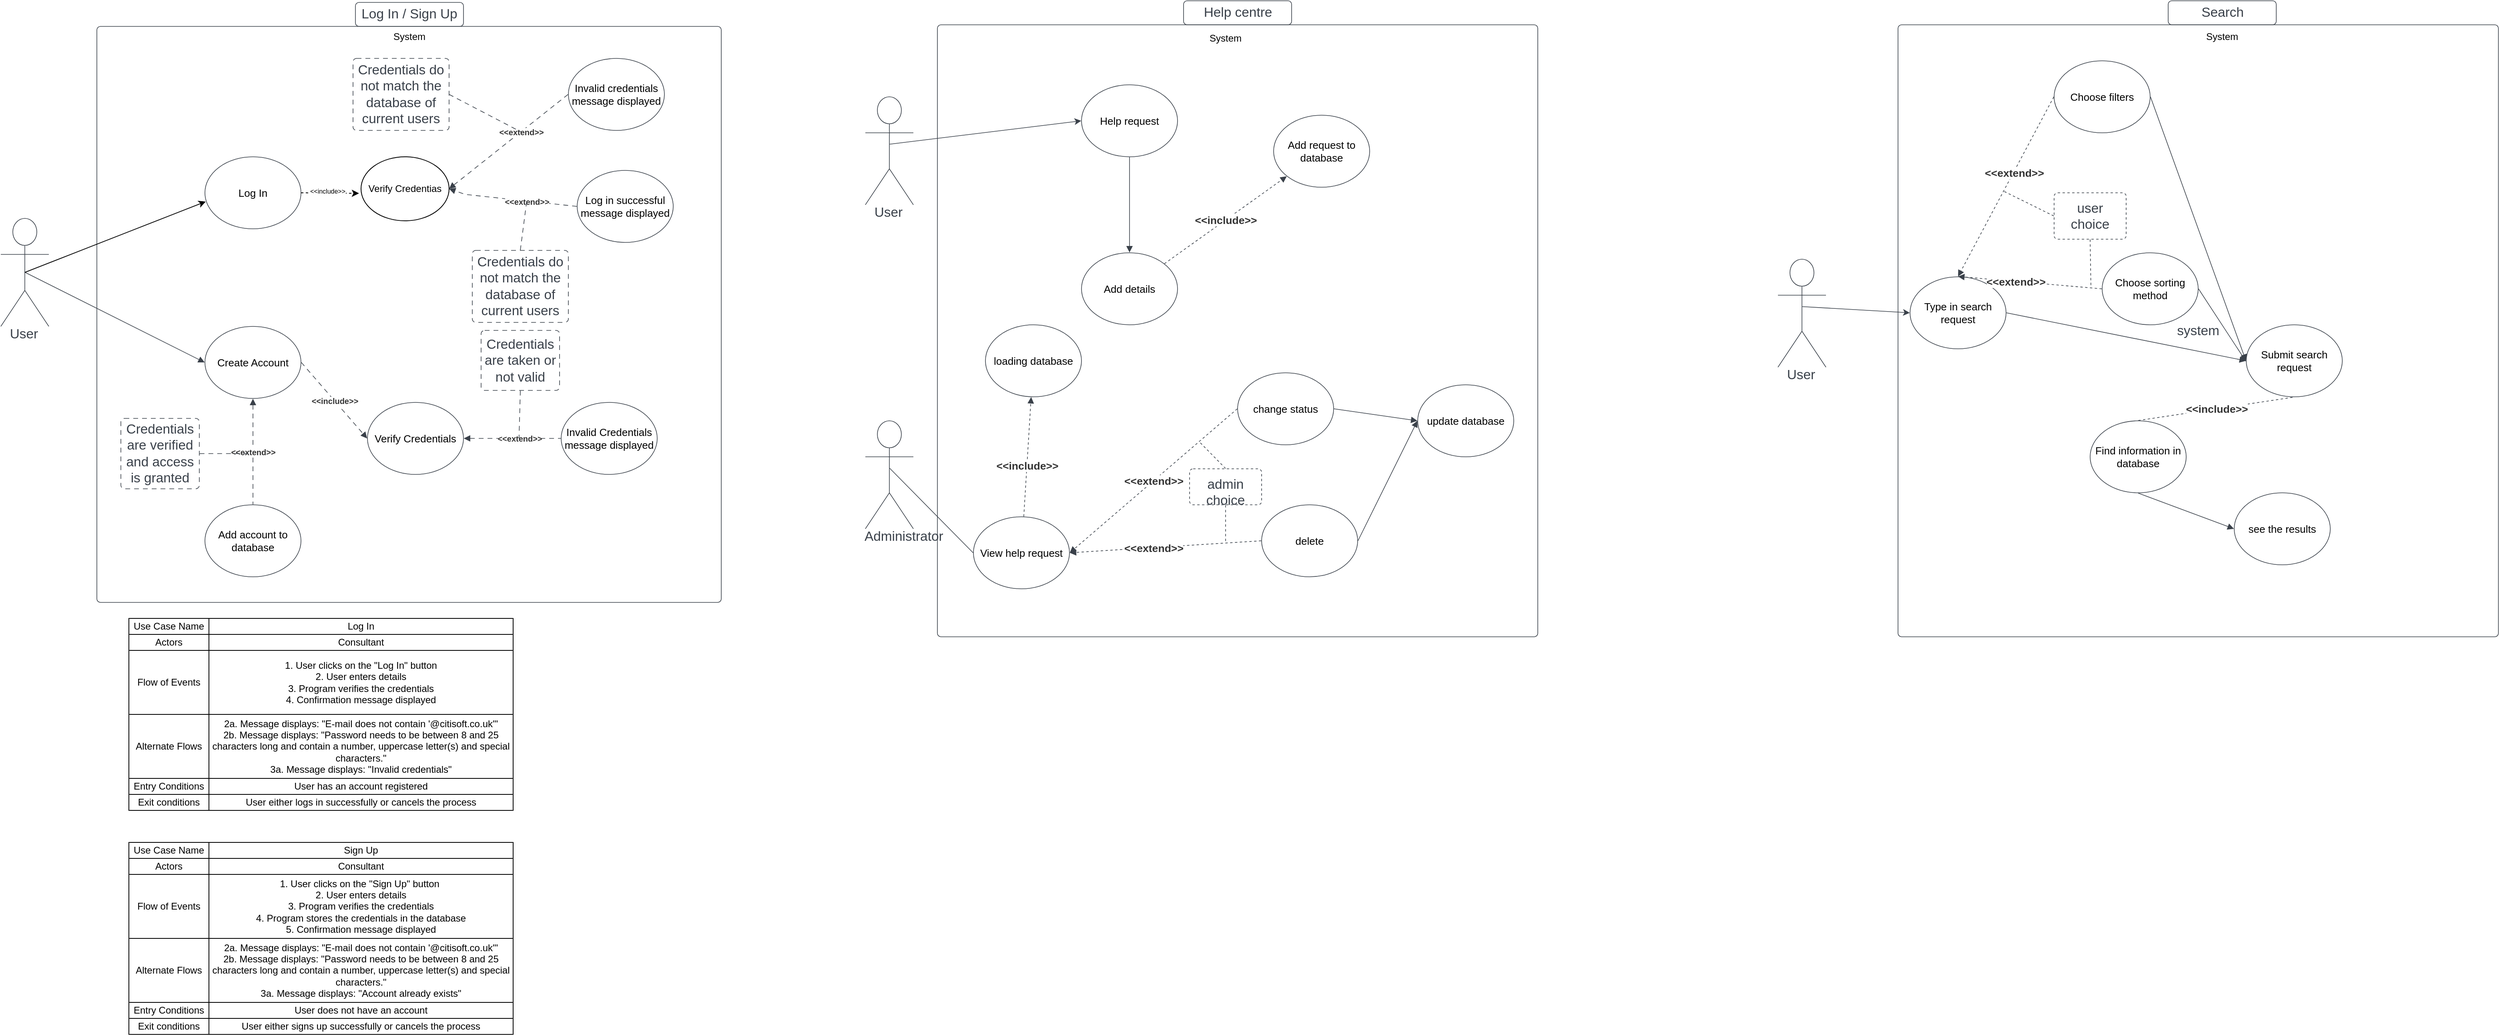 <mxfile version="22.0.8" type="github">
  <diagram name="Page-1" id="Ytdvc4sDia0L2YPKh5zA">
    <mxGraphModel dx="1195" dy="658" grid="1" gridSize="10" guides="1" tooltips="1" connect="1" arrows="1" fold="1" page="1" pageScale="1" pageWidth="827" pageHeight="1169" math="0" shadow="0">
      <root>
        <mxCell id="0" />
        <mxCell id="1" parent="0" />
        <mxCell id="6vR4dQL-GC3axhAhHZct-1" value="" style="html=1;overflow=block;blockSpacing=1;whiteSpace=wrap;container=1;pointerEvents=0;collapsible=0;recursiveResize=0;fontSize=16.7;fontColor=#3a414a;spacing=0;strokeColor=#3a414a;strokeOpacity=100;fillOpacity=0;rounded=1;absoluteArcSize=1;arcSize=9;fillColor=#000000;strokeWidth=0.8;lucidId=C6mC9e5NIt-3;" parent="1" vertex="1">
          <mxGeometry x="240" y="60" width="780" height="720" as="geometry" />
        </mxCell>
        <mxCell id="6vR4dQL-GC3axhAhHZct-6" value="Verify Credentials" style="html=1;overflow=block;blockSpacing=1;whiteSpace=wrap;ellipse;fontSize=13;spacing=3.8;strokeColor=#3a414a;strokeOpacity=100;rounded=1;absoluteArcSize=1;arcSize=9;strokeWidth=0.8;lucidId=j~mCf1Tzr66w;" parent="6vR4dQL-GC3axhAhHZct-1" vertex="1">
          <mxGeometry x="338" y="470" width="120" height="90" as="geometry" />
        </mxCell>
        <mxCell id="6vR4dQL-GC3axhAhHZct-12" value="Add account to database" style="html=1;overflow=block;blockSpacing=1;whiteSpace=wrap;ellipse;fontSize=13;spacing=3.8;strokeColor=#3a414a;strokeOpacity=100;rounded=1;absoluteArcSize=1;arcSize=9;strokeWidth=0.8;lucidId=IbnCg7UF-l9G;" parent="6vR4dQL-GC3axhAhHZct-1" vertex="1">
          <mxGeometry x="135" y="598" width="120" height="90" as="geometry" />
        </mxCell>
        <mxCell id="6vR4dQL-GC3axhAhHZct-25" value="Credentials are verified and access is granted" style="html=1;overflow=block;blockSpacing=1;whiteSpace=wrap;fontSize=16.7;fontColor=#3a414a;spacing=3.8;strokeColor=#3a414a;strokeOpacity=100;fillOpacity=0;rounded=1;absoluteArcSize=1;arcSize=9;fillColor=#000000;dashed=1;fixDash=1;dashPattern=6 5;strokeWidth=0.8;lucidId=aknCfjZeRp22;" parent="6vR4dQL-GC3axhAhHZct-1" vertex="1">
          <mxGeometry x="30" y="490" width="98" height="88" as="geometry" />
        </mxCell>
        <mxCell id="6vR4dQL-GC3axhAhHZct-4" value="Create Account" style="html=1;overflow=block;blockSpacing=1;whiteSpace=wrap;ellipse;fontSize=13;spacing=3.8;strokeColor=#3a414a;strokeOpacity=100;rounded=1;absoluteArcSize=1;arcSize=9;strokeWidth=0.8;lucidId=46mCivR2fwsK;" parent="6vR4dQL-GC3axhAhHZct-1" vertex="1">
          <mxGeometry x="135" y="375" width="120" height="90" as="geometry" />
        </mxCell>
        <mxCell id="6vR4dQL-GC3axhAhHZct-7" value="" style="html=1;jettySize=18;whiteSpace=wrap;fontSize=13;strokeColor=#3a414a;strokeOpacity=100;dashed=1;fixDash=1;dashPattern=6 5;strokeWidth=0.8;rounded=0;startArrow=none;endArrow=block;endFill=1;exitX=1.003;exitY=0.5;exitPerimeter=0;entryX=-0.003;entryY=0.5;entryPerimeter=0;lucidId=L~mCyPB0vYqP;" parent="6vR4dQL-GC3axhAhHZct-1" source="6vR4dQL-GC3axhAhHZct-4" target="6vR4dQL-GC3axhAhHZct-6" edge="1">
          <mxGeometry width="100" height="100" relative="1" as="geometry">
            <Array as="points" />
          </mxGeometry>
        </mxCell>
        <mxCell id="6vR4dQL-GC3axhAhHZct-8" value="&amp;lt;&amp;lt;include&amp;gt;&amp;gt;" style="text;html=1;resizable=0;labelBackgroundColor=default;align=center;verticalAlign=middle;fontStyle=1;fontColor=#333333;fontSize=10;" parent="6vR4dQL-GC3axhAhHZct-7" vertex="1">
          <mxGeometry relative="1" as="geometry" />
        </mxCell>
        <mxCell id="6vR4dQL-GC3axhAhHZct-13" value="" style="html=1;jettySize=18;whiteSpace=wrap;fontSize=13;strokeColor=#3a414a;strokeOpacity=100;dashed=1;fixDash=1;dashPattern=6 5;strokeWidth=0.8;rounded=0;startArrow=block;startFill=1;endArrow=none;exitX=0.5;exitY=1.004;exitPerimeter=0;entryX=0.5;entryY=-0.004;entryPerimeter=0;lucidId=VbnCiAbkZU~H;" parent="6vR4dQL-GC3axhAhHZct-1" source="6vR4dQL-GC3axhAhHZct-4" target="6vR4dQL-GC3axhAhHZct-12" edge="1">
          <mxGeometry width="100" height="100" relative="1" as="geometry">
            <Array as="points" />
          </mxGeometry>
        </mxCell>
        <mxCell id="6vR4dQL-GC3axhAhHZct-14" value="&amp;lt;&amp;lt;extend&amp;gt;&amp;gt;" style="text;html=1;resizable=0;labelBackgroundColor=default;align=center;verticalAlign=middle;fontStyle=1;fontColor=#333333;fontSize=10;" parent="6vR4dQL-GC3axhAhHZct-13" vertex="1">
          <mxGeometry relative="1" as="geometry" />
        </mxCell>
        <mxCell id="6vR4dQL-GC3axhAhHZct-15" value="Invalid Credentials message displayed" style="html=1;overflow=block;blockSpacing=1;whiteSpace=wrap;ellipse;fontSize=13;spacing=3.8;strokeColor=#3a414a;strokeOpacity=100;rounded=1;absoluteArcSize=1;arcSize=9;strokeWidth=0.8;lucidId=2cnCjqfVAo9T;" parent="6vR4dQL-GC3axhAhHZct-1" vertex="1">
          <mxGeometry x="580" y="470" width="120" height="90" as="geometry" />
        </mxCell>
        <mxCell id="6vR4dQL-GC3axhAhHZct-16" value="" style="html=1;jettySize=18;whiteSpace=wrap;fontSize=13;strokeColor=#3a414a;strokeOpacity=100;dashed=1;fixDash=1;dashPattern=6 5;strokeWidth=0.8;rounded=0;startArrow=block;startFill=1;endArrow=none;exitX=1.003;exitY=0.5;exitPerimeter=0;entryX=-0.003;entryY=0.5;entryPerimeter=0;lucidId=venC4A-9usjn;" parent="6vR4dQL-GC3axhAhHZct-1" source="6vR4dQL-GC3axhAhHZct-6" target="6vR4dQL-GC3axhAhHZct-15" edge="1">
          <mxGeometry width="100" height="100" relative="1" as="geometry">
            <Array as="points" />
          </mxGeometry>
        </mxCell>
        <mxCell id="6vR4dQL-GC3axhAhHZct-17" value="&amp;lt;&amp;lt;extend&amp;gt;&amp;gt;" style="text;html=1;resizable=0;labelBackgroundColor=default;align=center;verticalAlign=middle;fontStyle=1;fontColor=#333333;fontSize=10;" parent="6vR4dQL-GC3axhAhHZct-16" vertex="1">
          <mxGeometry x="0.137" relative="1" as="geometry" />
        </mxCell>
        <mxCell id="6vR4dQL-GC3axhAhHZct-18" value="Credentials are taken or not valid" style="html=1;overflow=block;blockSpacing=1;whiteSpace=wrap;fontSize=16.7;fontColor=#3a414a;spacing=3.8;strokeColor=#3a414a;strokeOpacity=100;fillOpacity=0;rounded=1;absoluteArcSize=1;arcSize=9;fillColor=#000000;dashed=1;fixDash=1;dashPattern=6 5;strokeWidth=0.8;lucidId=-enCEf3ejthg;" parent="6vR4dQL-GC3axhAhHZct-1" vertex="1">
          <mxGeometry x="480" y="380" width="98" height="75" as="geometry" />
        </mxCell>
        <mxCell id="6vR4dQL-GC3axhAhHZct-19" value="" style="html=1;jettySize=18;whiteSpace=wrap;fontSize=13;strokeColor=#3a414a;strokeOpacity=100;dashed=1;fixDash=1;dashPattern=6 5;strokeWidth=0.8;rounded=0;startArrow=none;endArrow=none;exitX=0.5;exitY=1.005;exitPerimeter=0;lucidId=JgnC6-sNVd.s;entryX=0;entryY=0;entryDx=0;entryDy=0;" parent="6vR4dQL-GC3axhAhHZct-1" source="6vR4dQL-GC3axhAhHZct-18" target="6vR4dQL-GC3axhAhHZct-17" edge="1">
          <mxGeometry width="100" height="100" relative="1" as="geometry">
            <Array as="points" />
            <mxPoint x="510" y="195" as="targetPoint" />
          </mxGeometry>
        </mxCell>
        <mxCell id="6vR4dQL-GC3axhAhHZct-50" value="Log In" style="html=1;overflow=block;blockSpacing=1;whiteSpace=wrap;ellipse;fontSize=13;spacing=3.8;strokeColor=#3a414a;strokeOpacity=100;rounded=1;absoluteArcSize=1;arcSize=9;strokeWidth=0.8;lucidId=1TnCeRcBgIai;" parent="6vR4dQL-GC3axhAhHZct-1" vertex="1">
          <mxGeometry x="135" y="163" width="120" height="90" as="geometry" />
        </mxCell>
        <mxCell id="6vR4dQL-GC3axhAhHZct-51" value="Invalid credentials message displayed" style="html=1;overflow=block;blockSpacing=1;whiteSpace=wrap;ellipse;fontSize=13;spacing=3.8;strokeColor=#3a414a;strokeOpacity=100;rounded=1;absoluteArcSize=1;arcSize=9;strokeWidth=0.8;lucidId=mUnCxv-QGtzJ;" parent="6vR4dQL-GC3axhAhHZct-1" vertex="1">
          <mxGeometry x="589" y="40" width="120" height="90" as="geometry" />
        </mxCell>
        <mxCell id="6vR4dQL-GC3axhAhHZct-52" value="" style="html=1;jettySize=18;whiteSpace=wrap;fontSize=13;strokeColor=#3a414a;strokeOpacity=100;dashed=1;fixDash=1;dashPattern=6 5;strokeWidth=0.8;rounded=0;startArrow=block;startFill=1;endArrow=none;entryX=-0.003;entryY=0.5;entryPerimeter=0;lucidId=pUnCNJh5Bu_f;exitX=1;exitY=0.5;exitDx=0;exitDy=0;" parent="6vR4dQL-GC3axhAhHZct-1" source="q0sa2IvHLagkZVXANvXT-25" target="6vR4dQL-GC3axhAhHZct-51" edge="1">
          <mxGeometry width="100" height="100" relative="1" as="geometry">
            <Array as="points" />
            <mxPoint x="440" y="170" as="sourcePoint" />
          </mxGeometry>
        </mxCell>
        <mxCell id="6vR4dQL-GC3axhAhHZct-53" value="&amp;lt;&amp;lt;extend&amp;gt;&amp;gt;" style="text;html=1;resizable=0;labelBackgroundColor=default;align=center;verticalAlign=middle;fontStyle=1;fontColor=#333333;fontSize=10;" parent="6vR4dQL-GC3axhAhHZct-52" vertex="1">
          <mxGeometry x="0.208" relative="1" as="geometry" />
        </mxCell>
        <mxCell id="6vR4dQL-GC3axhAhHZct-54" value="Credentials do not match the database of current users" style="html=1;overflow=block;blockSpacing=1;whiteSpace=wrap;fontSize=16.7;fontColor=#3a414a;spacing=3.8;strokeColor=#3a414a;strokeOpacity=100;fillOpacity=0;rounded=1;absoluteArcSize=1;arcSize=9;fillColor=#000000;dashed=1;fixDash=1;dashPattern=6 5;strokeWidth=0.8;lucidId=3UnC29L0p1P6;" parent="6vR4dQL-GC3axhAhHZct-1" vertex="1">
          <mxGeometry x="320" y="40" width="120" height="90" as="geometry" />
        </mxCell>
        <mxCell id="6vR4dQL-GC3axhAhHZct-55" value="" style="html=1;jettySize=18;whiteSpace=wrap;fontSize=13;strokeColor=#3a414a;strokeOpacity=100;dashed=1;fixDash=1;dashPattern=6 5;strokeWidth=0.8;rounded=0;startArrow=none;endArrow=none;exitX=1;exitY=0.5;lucidId=wVnC6unMUMuJ;entryX=0;entryY=0;entryDx=0;entryDy=0;exitDx=0;exitDy=0;" parent="6vR4dQL-GC3axhAhHZct-1" source="6vR4dQL-GC3axhAhHZct-54" target="6vR4dQL-GC3axhAhHZct-53" edge="1">
          <mxGeometry width="100" height="100" relative="1" as="geometry">
            <Array as="points" />
            <mxPoint x="320" y="190" as="targetPoint" />
          </mxGeometry>
        </mxCell>
        <mxCell id="6vR4dQL-GC3axhAhHZct-56" value="Log in successful message displayed" style="html=1;overflow=block;blockSpacing=1;whiteSpace=wrap;ellipse;fontSize=13;spacing=3.8;strokeColor=#3a414a;strokeOpacity=100;rounded=1;absoluteArcSize=1;arcSize=9;strokeWidth=0.8;lucidId=MVnCm_vyAcN7;" parent="6vR4dQL-GC3axhAhHZct-1" vertex="1">
          <mxGeometry x="600" y="180" width="120" height="90" as="geometry" />
        </mxCell>
        <mxCell id="6vR4dQL-GC3axhAhHZct-57" value="" style="html=1;jettySize=18;whiteSpace=wrap;fontSize=13;strokeColor=#3a414a;strokeOpacity=100;dashed=1;fixDash=1;dashPattern=6 5;strokeWidth=0.8;rounded=0;startArrow=none;endArrow=block;endFill=1;exitX=-0.003;exitY=0.5;exitPerimeter=0;lucidId=PVnCwPI7EpMv;entryX=1;entryY=0.5;entryDx=0;entryDy=0;" parent="6vR4dQL-GC3axhAhHZct-1" source="6vR4dQL-GC3axhAhHZct-56" target="q0sa2IvHLagkZVXANvXT-25" edge="1">
          <mxGeometry width="100" height="100" relative="1" as="geometry">
            <Array as="points">
              <mxPoint x="460" y="210" />
            </Array>
            <mxPoint x="430" y="240" as="targetPoint" />
          </mxGeometry>
        </mxCell>
        <mxCell id="6vR4dQL-GC3axhAhHZct-58" value="&amp;lt;&amp;lt;extend&amp;gt;&amp;gt;" style="text;html=1;resizable=0;labelBackgroundColor=default;align=center;verticalAlign=middle;fontStyle=1;fontColor=#333333;fontSize=10;" parent="6vR4dQL-GC3axhAhHZct-57" vertex="1">
          <mxGeometry x="-0.219" relative="1" as="geometry" />
        </mxCell>
        <mxCell id="6vR4dQL-GC3axhAhHZct-59" value="Credentials do not match the database of current users" style="html=1;overflow=block;blockSpacing=1;whiteSpace=wrap;fontSize=16.7;fontColor=#3a414a;spacing=3.8;strokeColor=#3a414a;strokeOpacity=100;fillOpacity=0;rounded=1;absoluteArcSize=1;arcSize=9;fillColor=#000000;dashed=1;fixDash=1;dashPattern=6 5;strokeWidth=0.8;lucidId=vWnCCHJRT5i2;" parent="6vR4dQL-GC3axhAhHZct-1" vertex="1">
          <mxGeometry x="469" y="280" width="120" height="90" as="geometry" />
        </mxCell>
        <mxCell id="6vR4dQL-GC3axhAhHZct-60" value="" style="html=1;jettySize=18;whiteSpace=wrap;fontSize=13;strokeColor=#3a414a;strokeOpacity=100;dashed=1;fixDash=1;dashPattern=6 5;strokeWidth=0.8;rounded=0;startArrow=none;endArrow=none;exitX=0.5;exitY=-0.004;exitPerimeter=0;lucidId=HWnCu70s5fXD;entryX=0;entryY=0;entryDx=0;entryDy=0;" parent="6vR4dQL-GC3axhAhHZct-1" source="6vR4dQL-GC3axhAhHZct-59" target="6vR4dQL-GC3axhAhHZct-58" edge="1">
          <mxGeometry width="100" height="100" relative="1" as="geometry">
            <Array as="points" />
            <mxPoint x="320" y="310" as="targetPoint" />
          </mxGeometry>
        </mxCell>
        <mxCell id="q0sa2IvHLagkZVXANvXT-25" value="Verify Credentias" style="ellipse;whiteSpace=wrap;html=1;" vertex="1" parent="6vR4dQL-GC3axhAhHZct-1">
          <mxGeometry x="330" y="163" width="110" height="80" as="geometry" />
        </mxCell>
        <mxCell id="q0sa2IvHLagkZVXANvXT-26" style="rounded=0;orthogonalLoop=1;jettySize=auto;html=1;exitX=1;exitY=0.5;exitDx=0;exitDy=0;entryX=-0.023;entryY=0.571;entryDx=0;entryDy=0;entryPerimeter=0;dashed=1;" edge="1" parent="6vR4dQL-GC3axhAhHZct-1" source="6vR4dQL-GC3axhAhHZct-50" target="q0sa2IvHLagkZVXANvXT-25">
          <mxGeometry relative="1" as="geometry" />
        </mxCell>
        <mxCell id="q0sa2IvHLagkZVXANvXT-27" value="&amp;lt;&amp;lt;include&amp;gt;&amp;gt;" style="edgeLabel;html=1;align=center;verticalAlign=middle;resizable=0;points=[];fontSize=8;" vertex="1" connectable="0" parent="q0sa2IvHLagkZVXANvXT-26">
          <mxGeometry x="-0.104" y="3" relative="1" as="geometry">
            <mxPoint as="offset" />
          </mxGeometry>
        </mxCell>
        <mxCell id="6vR4dQL-GC3axhAhHZct-3" value="User" style="html=1;overflow=block;blockSpacing=1;shape=umlActor;labelPosition=center;verticalLabelPosition=bottom;verticalAlign=top;whiteSpace=nowrap;fontSize=16.7;fontColor=#3a414a;spacing=0;strokeColor=#3a414a;strokeOpacity=100;rounded=1;absoluteArcSize=1;arcSize=9;strokeWidth=0.8;lucidId=U6mCrDSgNbLb;" parent="1" vertex="1">
          <mxGeometry x="120" y="300" width="60" height="135" as="geometry" />
        </mxCell>
        <mxCell id="6vR4dQL-GC3axhAhHZct-5" value="" style="html=1;jettySize=18;whiteSpace=wrap;fontSize=13;strokeColor=#3a414a;strokeOpacity=100;strokeWidth=0.8;rounded=0;startArrow=block;startFill=1;endArrow=none;exitX=-0.003;exitY=0.5;exitPerimeter=0;entryX=0.507;entryY=0.5;entryPerimeter=0;lucidId=..mC2ShL9e-b;" parent="1" source="6vR4dQL-GC3axhAhHZct-4" target="6vR4dQL-GC3axhAhHZct-3" edge="1">
          <mxGeometry width="100" height="100" relative="1" as="geometry">
            <Array as="points" />
          </mxGeometry>
        </mxCell>
        <mxCell id="6vR4dQL-GC3axhAhHZct-26" value="" style="html=1;jettySize=18;whiteSpace=wrap;fontSize=13;strokeColor=#3a414a;strokeOpacity=100;dashed=1;fixDash=1;dashPattern=6 5;strokeWidth=0.8;rounded=0;startArrow=none;endArrow=none;exitX=1.004;exitY=0.5;exitPerimeter=0;lucidId=DknCMLLJci.X;" parent="1" source="6vR4dQL-GC3axhAhHZct-25" edge="1">
          <mxGeometry width="100" height="100" relative="1" as="geometry">
            <Array as="points" />
            <mxPoint x="430" y="594" as="targetPoint" />
          </mxGeometry>
        </mxCell>
        <mxCell id="6vR4dQL-GC3axhAhHZct-31" value="Log In / Sign Up" style="html=1;overflow=block;blockSpacing=1;whiteSpace=wrap;fontSize=16.7;fontColor=#3a414a;spacing=3.8;strokeColor=#3a414a;strokeOpacity=100;fillOpacity=0;rounded=1;absoluteArcSize=1;arcSize=9;fillColor=#000000;strokeWidth=0.8;lucidId=YAnCTzveyhfe;" parent="1" vertex="1">
          <mxGeometry x="563" y="30" width="135" height="30" as="geometry" />
        </mxCell>
        <mxCell id="6vR4dQL-GC3axhAhHZct-46" value="System" style="text;html=1;align=center;verticalAlign=middle;resizable=0;points=[];autosize=1;strokeColor=none;fillColor=none;" parent="1" vertex="1">
          <mxGeometry x="600" y="58" width="60" height="30" as="geometry" />
        </mxCell>
        <mxCell id="6vR4dQL-GC3axhAhHZct-61" style="rounded=0;orthogonalLoop=1;jettySize=auto;html=1;exitX=0.5;exitY=0.5;exitDx=0;exitDy=0;exitPerimeter=0;entryX=0.008;entryY=0.622;entryDx=0;entryDy=0;entryPerimeter=0;" parent="1" source="6vR4dQL-GC3axhAhHZct-3" target="6vR4dQL-GC3axhAhHZct-50" edge="1">
          <mxGeometry relative="1" as="geometry" />
        </mxCell>
        <mxCell id="1OJHstHyKNJNklW6DiGo-155" value="" style="html=1;overflow=block;blockSpacing=1;whiteSpace=wrap;container=1;pointerEvents=0;collapsible=0;recursiveResize=0;fontSize=16.7;fontColor=#3a414a;spacing=0;strokeColor=#3a414a;strokeOpacity=100;fillOpacity=0;rounded=1;absoluteArcSize=1;arcSize=9;fillColor=#000000;strokeWidth=0.8;lucidId=BeGFD0pLSkw_;" parent="1" vertex="1">
          <mxGeometry x="1290" y="58" width="750" height="765" as="geometry" />
        </mxCell>
        <mxCell id="Bqvic-vJyQrLB7bYGRzd-67" value="System" style="text;html=1;strokeColor=none;fillColor=none;align=center;verticalAlign=middle;whiteSpace=wrap;rounded=0;" parent="1OJHstHyKNJNklW6DiGo-155" vertex="1">
          <mxGeometry x="330" y="2" width="60" height="30" as="geometry" />
        </mxCell>
        <mxCell id="1OJHstHyKNJNklW6DiGo-156" value="User" style="html=1;overflow=block;blockSpacing=1;shape=umlActor;labelPosition=center;verticalLabelPosition=bottom;verticalAlign=top;whiteSpace=nowrap;fontSize=16.7;fontColor=#3a414a;spacing=0;strokeColor=#3a414a;strokeOpacity=100;rounded=1;absoluteArcSize=1;arcSize=9;strokeWidth=0.8;lucidId=vpGFVkSyYXx9;" parent="1" vertex="1">
          <mxGeometry x="1200" y="148" width="60" height="135" as="geometry" />
        </mxCell>
        <mxCell id="1OJHstHyKNJNklW6DiGo-157" value="Help request" style="html=1;overflow=block;blockSpacing=1;whiteSpace=wrap;ellipse;fontSize=13;spacing=3.8;strokeColor=#3a414a;strokeOpacity=100;rounded=1;absoluteArcSize=1;arcSize=9;strokeWidth=0.8;lucidId=ZpGFaHIB0dEf;" parent="1" vertex="1">
          <mxGeometry x="1470" y="133" width="120" height="90" as="geometry" />
        </mxCell>
        <mxCell id="1OJHstHyKNJNklW6DiGo-158" value="Add request to database" style="html=1;overflow=block;blockSpacing=1;whiteSpace=wrap;ellipse;fontSize=13;spacing=3.8;strokeColor=#3a414a;strokeOpacity=100;rounded=1;absoluteArcSize=1;arcSize=9;strokeWidth=0.8;lucidId=GtGF5D6FXER~;" parent="1" vertex="1">
          <mxGeometry x="1710" y="171" width="120" height="90" as="geometry" />
        </mxCell>
        <mxCell id="1OJHstHyKNJNklW6DiGo-159" value="" style="html=1;jettySize=18;whiteSpace=wrap;fontSize=13;strokeColor=#3a414a;strokeOpacity=100;strokeWidth=0.8;rounded=0;startArrow=none;exitX=0.506;exitY=0.439;exitPerimeter=0;entryX=-0.003;entryY=0.5;entryPerimeter=0;lucidId=4uGFILEftq11;" parent="1" source="1OJHstHyKNJNklW6DiGo-156" target="1OJHstHyKNJNklW6DiGo-157" edge="1">
          <mxGeometry width="100" height="100" relative="1" as="geometry">
            <Array as="points" />
          </mxGeometry>
        </mxCell>
        <mxCell id="1OJHstHyKNJNklW6DiGo-160" value="Add details" style="html=1;overflow=block;blockSpacing=1;whiteSpace=wrap;ellipse;fontSize=13;spacing=3.8;strokeColor=#3a414a;strokeOpacity=100;rounded=1;absoluteArcSize=1;arcSize=9;strokeWidth=0.8;lucidId=4vGFCigN5jJ.;" parent="1" vertex="1">
          <mxGeometry x="1470" y="343" width="120" height="90" as="geometry" />
        </mxCell>
        <mxCell id="1OJHstHyKNJNklW6DiGo-161" value="" style="html=1;jettySize=18;whiteSpace=wrap;fontSize=13;strokeColor=#3a414a;strokeOpacity=100;strokeWidth=0.8;rounded=0;startArrow=none;endArrow=block;endFill=1;exitX=0.5;exitY=1.004;exitPerimeter=0;entryX=0.5;entryY=-0.004;entryPerimeter=0;lucidId=jwGFqHiYJGC7;" parent="1" source="1OJHstHyKNJNklW6DiGo-157" target="1OJHstHyKNJNklW6DiGo-160" edge="1">
          <mxGeometry width="100" height="100" relative="1" as="geometry">
            <Array as="points" />
          </mxGeometry>
        </mxCell>
        <mxCell id="1OJHstHyKNJNklW6DiGo-162" value="" style="html=1;jettySize=18;whiteSpace=wrap;fontSize=13;strokeColor=#3a414a;strokeOpacity=100;dashed=1;fixDash=1;strokeWidth=0.8;rounded=0;startArrow=none;endArrow=block;endFill=1;exitX=0.863;exitY=0.152;exitPerimeter=0;entryX=0.137;entryY=0.848;entryPerimeter=0;lucidId=JwGFjEyW~94H;" parent="1" source="1OJHstHyKNJNklW6DiGo-160" target="1OJHstHyKNJNklW6DiGo-158" edge="1">
          <mxGeometry width="100" height="100" relative="1" as="geometry">
            <Array as="points" />
          </mxGeometry>
        </mxCell>
        <mxCell id="1OJHstHyKNJNklW6DiGo-163" value="&amp;lt;&amp;lt;include&amp;gt;&amp;gt;" style="text;html=1;resizable=0;labelBackgroundColor=default;align=center;verticalAlign=middle;fontStyle=1;fontColor=#333333;fontSize=13.3;" parent="1OJHstHyKNJNklW6DiGo-162" vertex="1">
          <mxGeometry relative="1" as="geometry" />
        </mxCell>
        <mxCell id="1OJHstHyKNJNklW6DiGo-164" value="Administrator" style="html=1;overflow=block;blockSpacing=1;shape=umlActor;labelPosition=center;verticalLabelPosition=bottom;verticalAlign=top;whiteSpace=nowrap;fontSize=16.7;fontColor=#3a414a;spacing=0;strokeColor=#3a414a;strokeOpacity=100;rounded=1;absoluteArcSize=1;arcSize=9;strokeWidth=0.8;lucidId=nzGFpYim143f;" parent="1" vertex="1">
          <mxGeometry x="1200" y="553" width="60" height="135" as="geometry" />
        </mxCell>
        <mxCell id="1OJHstHyKNJNklW6DiGo-165" value="View help request" style="html=1;overflow=block;blockSpacing=1;whiteSpace=wrap;ellipse;fontSize=13;spacing=3.8;strokeColor=#3a414a;strokeOpacity=100;rounded=1;absoluteArcSize=1;arcSize=9;strokeWidth=0.8;lucidId=.zGFiMqKMeuo;" parent="1" vertex="1">
          <mxGeometry x="1335" y="673" width="120" height="90" as="geometry" />
        </mxCell>
        <mxCell id="1OJHstHyKNJNklW6DiGo-166" value="" style="html=1;jettySize=18;whiteSpace=wrap;fontSize=13;strokeColor=#3a414a;strokeOpacity=100;strokeWidth=0.8;rounded=0;startArrow=none;endArrow=none;exitX=0.506;exitY=0.439;exitPerimeter=0;entryX=-0.003;entryY=0.5;entryPerimeter=0;lucidId=JIGFXTbBV3~T;" parent="1" source="1OJHstHyKNJNklW6DiGo-164" target="1OJHstHyKNJNklW6DiGo-165" edge="1">
          <mxGeometry width="100" height="100" relative="1" as="geometry">
            <Array as="points" />
          </mxGeometry>
        </mxCell>
        <mxCell id="1OJHstHyKNJNklW6DiGo-167" value="loading database" style="html=1;overflow=block;blockSpacing=1;whiteSpace=wrap;ellipse;fontSize=13;spacing=3.8;strokeColor=#3a414a;strokeOpacity=100;rounded=1;absoluteArcSize=1;arcSize=9;strokeWidth=0.8;lucidId=fMGF3glqqR0~;" parent="1" vertex="1">
          <mxGeometry x="1350" y="433" width="120" height="90" as="geometry" />
        </mxCell>
        <mxCell id="1OJHstHyKNJNklW6DiGo-168" value="change status" style="html=1;overflow=block;blockSpacing=1;whiteSpace=wrap;ellipse;fontSize=13;spacing=3.8;strokeColor=#3a414a;strokeOpacity=100;rounded=1;absoluteArcSize=1;arcSize=9;strokeWidth=0.8;lucidId=aNGFNYM4~sqP;" parent="1" vertex="1">
          <mxGeometry x="1665" y="493" width="120" height="90" as="geometry" />
        </mxCell>
        <mxCell id="1OJHstHyKNJNklW6DiGo-169" value="delete" style="html=1;overflow=block;blockSpacing=1;whiteSpace=wrap;ellipse;fontSize=13;spacing=3.8;strokeColor=#3a414a;strokeOpacity=100;rounded=1;absoluteArcSize=1;arcSize=9;strokeWidth=0.8;lucidId=_NGFpUlW80gB;" parent="1" vertex="1">
          <mxGeometry x="1695" y="658" width="120" height="90" as="geometry" />
        </mxCell>
        <mxCell id="1OJHstHyKNJNklW6DiGo-170" value="update database" style="html=1;overflow=block;blockSpacing=1;whiteSpace=wrap;ellipse;fontSize=13;spacing=3.8;strokeColor=#3a414a;strokeOpacity=100;rounded=1;absoluteArcSize=1;arcSize=9;strokeWidth=0.8;lucidId=qOGFqpb~3_iu;" parent="1" vertex="1">
          <mxGeometry x="1890" y="508" width="120" height="90" as="geometry" />
        </mxCell>
        <mxCell id="1OJHstHyKNJNklW6DiGo-171" value="" style="html=1;jettySize=18;whiteSpace=wrap;fontSize=13;strokeColor=#3a414a;strokeOpacity=100;dashed=1;fixDash=1;strokeWidth=0.8;rounded=0;startArrow=none;endArrow=block;endFill=1;exitX=0.524;exitY=-0.003;exitPerimeter=0;entryX=0.476;entryY=1.003;entryPerimeter=0;lucidId=QOGFMjzzVc_C;" parent="1" source="1OJHstHyKNJNklW6DiGo-165" target="1OJHstHyKNJNklW6DiGo-167" edge="1">
          <mxGeometry width="100" height="100" relative="1" as="geometry">
            <Array as="points" />
          </mxGeometry>
        </mxCell>
        <mxCell id="1OJHstHyKNJNklW6DiGo-172" value="&amp;lt;&amp;lt;include&amp;gt;&amp;gt;" style="text;html=1;resizable=0;labelBackgroundColor=default;align=center;verticalAlign=middle;fontStyle=1;fontColor=#333333;fontSize=13.3;" parent="1OJHstHyKNJNklW6DiGo-171" vertex="1">
          <mxGeometry x="-0.145" relative="1" as="geometry" />
        </mxCell>
        <mxCell id="1OJHstHyKNJNklW6DiGo-173" value="" style="html=1;jettySize=18;whiteSpace=wrap;fontSize=13;strokeColor=#3a414a;strokeOpacity=100;dashed=1;fixDash=1;strokeWidth=0.8;rounded=0;startArrow=none;endArrow=block;endFill=1;exitX=-0.003;exitY=0.5;exitPerimeter=0;entryX=1.003;entryY=0.5;entryPerimeter=0;lucidId=vPGFeowx-j0X;" parent="1" source="1OJHstHyKNJNklW6DiGo-169" target="1OJHstHyKNJNklW6DiGo-165" edge="1">
          <mxGeometry width="100" height="100" relative="1" as="geometry">
            <Array as="points" />
          </mxGeometry>
        </mxCell>
        <mxCell id="1OJHstHyKNJNklW6DiGo-174" value="&amp;lt;&amp;lt;extend&amp;gt;&amp;gt;" style="text;html=1;resizable=0;labelBackgroundColor=default;align=center;verticalAlign=middle;fontStyle=1;fontColor=#333333;fontSize=13.3;" parent="1OJHstHyKNJNklW6DiGo-173" vertex="1">
          <mxGeometry x="0.127" relative="1" as="geometry" />
        </mxCell>
        <mxCell id="1OJHstHyKNJNklW6DiGo-175" value="" style="html=1;jettySize=18;whiteSpace=wrap;fontSize=13;strokeColor=#3a414a;strokeOpacity=100;dashed=1;fixDash=1;strokeWidth=0.8;rounded=0;startArrow=none;endArrow=block;endFill=1;exitX=-0.003;exitY=0.5;exitPerimeter=0;entryX=1.003;entryY=0.5;entryPerimeter=0;lucidId=CPGFaKpSsygV;" parent="1" source="1OJHstHyKNJNklW6DiGo-168" target="1OJHstHyKNJNklW6DiGo-165" edge="1">
          <mxGeometry width="100" height="100" relative="1" as="geometry">
            <Array as="points" />
          </mxGeometry>
        </mxCell>
        <mxCell id="1OJHstHyKNJNklW6DiGo-176" value="&amp;lt;&amp;lt;extend&amp;gt;&amp;gt;" style="text;html=1;resizable=0;labelBackgroundColor=default;align=center;verticalAlign=middle;fontStyle=1;fontColor=#333333;fontSize=13.3;" parent="1OJHstHyKNJNklW6DiGo-175" vertex="1">
          <mxGeometry relative="1" as="geometry" />
        </mxCell>
        <mxCell id="1OJHstHyKNJNklW6DiGo-177" value="" style="html=1;jettySize=18;whiteSpace=wrap;fontSize=13;strokeColor=#3a414a;strokeOpacity=100;strokeWidth=0.8;rounded=0;startArrow=none;endArrow=block;endFill=1;exitX=1.003;exitY=0.5;exitPerimeter=0;entryX=-0.003;entryY=0.5;entryPerimeter=0;lucidId=nQGFM1hmXuUh;" parent="1" source="1OJHstHyKNJNklW6DiGo-168" target="1OJHstHyKNJNklW6DiGo-170" edge="1">
          <mxGeometry width="100" height="100" relative="1" as="geometry">
            <Array as="points" />
          </mxGeometry>
        </mxCell>
        <mxCell id="1OJHstHyKNJNklW6DiGo-178" value="" style="html=1;jettySize=18;whiteSpace=wrap;fontSize=13;strokeColor=#3a414a;strokeOpacity=100;strokeWidth=0.8;rounded=0;startArrow=none;endArrow=block;endFill=1;exitX=1.003;exitY=0.5;exitPerimeter=0;entryX=-0.003;entryY=0.5;entryPerimeter=0;lucidId=AQGF8owcf9k7;" parent="1" source="1OJHstHyKNJNklW6DiGo-169" target="1OJHstHyKNJNklW6DiGo-170" edge="1">
          <mxGeometry width="100" height="100" relative="1" as="geometry">
            <Array as="points" />
          </mxGeometry>
        </mxCell>
        <mxCell id="1OJHstHyKNJNklW6DiGo-179" value="admin choice" style="html=1;overflow=block;blockSpacing=1;whiteSpace=wrap;fontSize=16.7;fontColor=#3a414a;spacing=9;strokeColor=#3a414a;strokeOpacity=100;rounded=1;absoluteArcSize=1;arcSize=9;dashed=1;fixDash=1;strokeWidth=0.8;lucidId=5SGFgEWi7IgW;" parent="1" vertex="1">
          <mxGeometry x="1605" y="613" width="90" height="45" as="geometry" />
        </mxCell>
        <mxCell id="1OJHstHyKNJNklW6DiGo-180" value="" style="html=1;jettySize=18;whiteSpace=wrap;fontSize=13;strokeColor=#3a414a;strokeOpacity=100;dashed=1;fixDash=1;strokeWidth=0.8;rounded=0;startArrow=none;endArrow=none;exitX=0.5;exitY=-0.008;exitPerimeter=0;lucidId=wTGFry7qydg7;" parent="1" source="1OJHstHyKNJNklW6DiGo-179" edge="1">
          <mxGeometry width="100" height="100" relative="1" as="geometry">
            <Array as="points" />
            <mxPoint x="1617" y="579" as="targetPoint" />
          </mxGeometry>
        </mxCell>
        <mxCell id="1OJHstHyKNJNklW6DiGo-181" value="" style="html=1;jettySize=18;whiteSpace=wrap;fontSize=13;strokeColor=#3a414a;strokeOpacity=100;dashed=1;fixDash=1;strokeWidth=0.8;rounded=0;startArrow=none;endArrow=none;exitX=0.5;exitY=1.008;exitPerimeter=0;lucidId=KTGFtxrxzj0g;" parent="1" source="1OJHstHyKNJNklW6DiGo-179" edge="1">
          <mxGeometry width="100" height="100" relative="1" as="geometry">
            <Array as="points" />
            <mxPoint x="1650" y="706" as="targetPoint" />
          </mxGeometry>
        </mxCell>
        <mxCell id="1OJHstHyKNJNklW6DiGo-182" value="Help centre" style="html=1;overflow=block;blockSpacing=1;whiteSpace=wrap;fontSize=16.7;fontColor=#3a414a;spacing=3.8;strokeColor=#3a414a;strokeOpacity=100;fillOpacity=0;rounded=1;absoluteArcSize=1;arcSize=9;fillColor=#000000;strokeWidth=0.8;lucidId=YAnCTzveyhfe;" parent="1" vertex="1">
          <mxGeometry x="1597.5" y="28" width="135" height="30" as="geometry" />
        </mxCell>
        <mxCell id="Bqvic-vJyQrLB7bYGRzd-45" value="system" style="html=1;overflow=block;blockSpacing=1;whiteSpace=wrap;container=1;pointerEvents=0;collapsible=0;recursiveResize=0;fontSize=16.7;fontColor=#3a414a;spacing=0;strokeColor=#3a414a;strokeOpacity=100;fillOpacity=0;rounded=1;absoluteArcSize=1;arcSize=9;fillColor=#000000;strokeWidth=0.8;lucidId=N~JHaBFP2N3E;" parent="1" vertex="1">
          <mxGeometry x="2490" y="58" width="750" height="765" as="geometry" />
        </mxCell>
        <mxCell id="Bqvic-vJyQrLB7bYGRzd-68" value="System" style="text;html=1;strokeColor=none;fillColor=none;align=center;verticalAlign=middle;whiteSpace=wrap;rounded=0;" parent="Bqvic-vJyQrLB7bYGRzd-45" vertex="1">
          <mxGeometry x="375" width="60" height="30" as="geometry" />
        </mxCell>
        <mxCell id="Bqvic-vJyQrLB7bYGRzd-46" value="User" style="html=1;overflow=block;blockSpacing=1;shape=umlActor;labelPosition=center;verticalLabelPosition=bottom;verticalAlign=top;whiteSpace=nowrap;fontSize=16.7;fontColor=#3a414a;spacing=0;strokeColor=#3a414a;strokeOpacity=100;rounded=1;absoluteArcSize=1;arcSize=9;strokeWidth=0.8;lucidId=N~JHmBPDwIQM;" parent="1" vertex="1">
          <mxGeometry x="2340" y="351" width="60" height="135" as="geometry" />
        </mxCell>
        <mxCell id="Bqvic-vJyQrLB7bYGRzd-47" value="Type in search request" style="html=1;overflow=block;blockSpacing=1;whiteSpace=wrap;ellipse;fontSize=13;spacing=3.8;strokeColor=#3a414a;strokeOpacity=100;rounded=1;absoluteArcSize=1;arcSize=9;strokeWidth=0.8;lucidId=N~JH9~ZH~qYt;" parent="1" vertex="1">
          <mxGeometry x="2505" y="373" width="120" height="90" as="geometry" />
        </mxCell>
        <mxCell id="Bqvic-vJyQrLB7bYGRzd-48" value="" style="html=1;jettySize=18;whiteSpace=wrap;fontSize=13;strokeColor=#3a414a;strokeOpacity=100;strokeWidth=0.8;rounded=0;startArrow=none;exitX=0.506;exitY=0.439;exitPerimeter=0;entryX=-0.003;entryY=0.5;entryPerimeter=0;lucidId=N~JHFVCOYIaK;" parent="1" source="Bqvic-vJyQrLB7bYGRzd-46" target="Bqvic-vJyQrLB7bYGRzd-47" edge="1">
          <mxGeometry width="100" height="100" relative="1" as="geometry">
            <Array as="points" />
          </mxGeometry>
        </mxCell>
        <mxCell id="Bqvic-vJyQrLB7bYGRzd-49" value="Choose filters" style="html=1;overflow=block;blockSpacing=1;whiteSpace=wrap;ellipse;fontSize=13;spacing=3.8;strokeColor=#3a414a;strokeOpacity=100;rounded=1;absoluteArcSize=1;arcSize=9;strokeWidth=0.8;lucidId=3AKHNt8c~iTE;" parent="1" vertex="1">
          <mxGeometry x="2685" y="103" width="120" height="90" as="geometry" />
        </mxCell>
        <mxCell id="Bqvic-vJyQrLB7bYGRzd-50" value="Choose sorting method" style="html=1;overflow=block;blockSpacing=1;whiteSpace=wrap;ellipse;fontSize=13;spacing=3.8;strokeColor=#3a414a;strokeOpacity=100;rounded=1;absoluteArcSize=1;arcSize=9;strokeWidth=0.8;lucidId=4AKHBS.n0QWH;" parent="1" vertex="1">
          <mxGeometry x="2745" y="343" width="120" height="90" as="geometry" />
        </mxCell>
        <mxCell id="Bqvic-vJyQrLB7bYGRzd-51" value="Submit search request" style="html=1;overflow=block;blockSpacing=1;whiteSpace=wrap;ellipse;fontSize=13;spacing=3.8;strokeColor=#3a414a;strokeOpacity=100;rounded=1;absoluteArcSize=1;arcSize=9;strokeWidth=0.8;lucidId=5AKHC8ERSOxO;" parent="1" vertex="1">
          <mxGeometry x="2925" y="433" width="120" height="90" as="geometry" />
        </mxCell>
        <mxCell id="Bqvic-vJyQrLB7bYGRzd-52" value="" style="html=1;jettySize=18;whiteSpace=wrap;fontSize=13;strokeColor=#3a414a;strokeOpacity=100;strokeWidth=0.8;rounded=0;startArrow=none;endArrow=block;endFill=1;exitX=1.003;exitY=0.5;exitPerimeter=0;entryX=-0.003;entryY=0.5;entryPerimeter=0;lucidId=ECKHcKHKESN7;" parent="1" source="Bqvic-vJyQrLB7bYGRzd-47" target="Bqvic-vJyQrLB7bYGRzd-51" edge="1">
          <mxGeometry width="100" height="100" relative="1" as="geometry">
            <Array as="points" />
          </mxGeometry>
        </mxCell>
        <mxCell id="Bqvic-vJyQrLB7bYGRzd-53" value="" style="html=1;jettySize=18;whiteSpace=wrap;fontSize=13;strokeColor=#3a414a;strokeOpacity=100;strokeWidth=0.8;rounded=0;startArrow=none;endArrow=block;endFill=1;exitX=1.003;exitY=0.5;exitPerimeter=0;entryX=-0.003;entryY=0.5;entryPerimeter=0;lucidId=HCKHlK-BeV-5;" parent="1" source="Bqvic-vJyQrLB7bYGRzd-49" target="Bqvic-vJyQrLB7bYGRzd-51" edge="1">
          <mxGeometry width="100" height="100" relative="1" as="geometry">
            <Array as="points" />
          </mxGeometry>
        </mxCell>
        <mxCell id="Bqvic-vJyQrLB7bYGRzd-54" value="" style="html=1;jettySize=18;whiteSpace=wrap;fontSize=13;strokeColor=#3a414a;strokeOpacity=100;strokeWidth=0.8;rounded=0;startArrow=none;endArrow=block;endFill=1;exitX=1.003;exitY=0.5;exitPerimeter=0;entryX=-0.003;entryY=0.508;entryPerimeter=0;lucidId=KCKHt02Xx7s.;" parent="1" source="Bqvic-vJyQrLB7bYGRzd-50" target="Bqvic-vJyQrLB7bYGRzd-51" edge="1">
          <mxGeometry width="100" height="100" relative="1" as="geometry">
            <Array as="points" />
          </mxGeometry>
        </mxCell>
        <mxCell id="Bqvic-vJyQrLB7bYGRzd-55" value="Find information in database" style="html=1;overflow=block;blockSpacing=1;whiteSpace=wrap;ellipse;fontSize=13;spacing=3.8;strokeColor=#3a414a;strokeOpacity=100;rounded=1;absoluteArcSize=1;arcSize=9;strokeWidth=0.8;lucidId=jDKHwEH9Gm9o;" parent="1" vertex="1">
          <mxGeometry x="2730" y="553" width="120" height="90" as="geometry" />
        </mxCell>
        <mxCell id="Bqvic-vJyQrLB7bYGRzd-56" value="" style="html=1;jettySize=18;whiteSpace=wrap;fontSize=13;strokeColor=#3a414a;strokeOpacity=100;dashed=1;fixDash=1;strokeWidth=0.8;rounded=0;startArrow=none;endArrow=block;endFill=1;exitX=-0.003;exitY=0.5;exitPerimeter=0;entryX=0.5;entryY=-0.004;entryPerimeter=0;lucidId=AEKHVS7~rerH;" parent="1" source="Bqvic-vJyQrLB7bYGRzd-49" target="Bqvic-vJyQrLB7bYGRzd-47" edge="1">
          <mxGeometry width="100" height="100" relative="1" as="geometry">
            <Array as="points" />
          </mxGeometry>
        </mxCell>
        <mxCell id="Bqvic-vJyQrLB7bYGRzd-57" value="&amp;lt;&amp;lt;extend&amp;gt;&amp;gt;" style="text;html=1;resizable=0;labelBackgroundColor=default;align=center;verticalAlign=middle;fontStyle=1;fontColor=#333333;fontSize=13.3;" parent="Bqvic-vJyQrLB7bYGRzd-56" vertex="1">
          <mxGeometry x="-0.159" relative="1" as="geometry" />
        </mxCell>
        <mxCell id="Bqvic-vJyQrLB7bYGRzd-58" value="" style="html=1;jettySize=18;whiteSpace=wrap;fontSize=13;strokeColor=#3a414a;strokeOpacity=100;dashed=1;fixDash=1;strokeWidth=0.8;rounded=0;startArrow=none;endArrow=block;endFill=1;exitX=-0.003;exitY=0.5;exitPerimeter=0;entryX=0.5;entryY=-0.004;entryPerimeter=0;lucidId=DEKHrCNKmXNl;" parent="1" source="Bqvic-vJyQrLB7bYGRzd-50" target="Bqvic-vJyQrLB7bYGRzd-47" edge="1">
          <mxGeometry width="100" height="100" relative="1" as="geometry">
            <Array as="points" />
          </mxGeometry>
        </mxCell>
        <mxCell id="Bqvic-vJyQrLB7bYGRzd-59" value="&amp;lt;&amp;lt;extend&amp;gt;&amp;gt;" style="text;html=1;resizable=0;labelBackgroundColor=default;align=center;verticalAlign=middle;fontStyle=1;fontColor=#333333;fontSize=13.3;" parent="Bqvic-vJyQrLB7bYGRzd-58" vertex="1">
          <mxGeometry x="0.197" relative="1" as="geometry" />
        </mxCell>
        <mxCell id="Bqvic-vJyQrLB7bYGRzd-60" value="user choice" style="html=1;overflow=block;blockSpacing=1;whiteSpace=wrap;fontSize=16.7;fontColor=#3a414a;spacing=9;strokeColor=#3a414a;strokeOpacity=100;rounded=1;absoluteArcSize=1;arcSize=9;dashed=1;fixDash=1;strokeWidth=0.8;lucidId=yGKHZzL_E-Pf;" parent="1" vertex="1">
          <mxGeometry x="2685" y="268" width="90" height="58" as="geometry" />
        </mxCell>
        <mxCell id="Bqvic-vJyQrLB7bYGRzd-61" value="" style="html=1;jettySize=18;whiteSpace=wrap;fontSize=13;strokeColor=#3a414a;strokeOpacity=100;dashed=1;fixDash=1;strokeWidth=0.8;rounded=0;startArrow=none;endArrow=none;exitX=-0.004;exitY=0.5;exitPerimeter=0;lucidId=HGKHUwfHlymg;" parent="1" source="Bqvic-vJyQrLB7bYGRzd-60" edge="1">
          <mxGeometry width="100" height="100" relative="1" as="geometry">
            <Array as="points" />
            <mxPoint x="2622" y="266" as="targetPoint" />
          </mxGeometry>
        </mxCell>
        <mxCell id="Bqvic-vJyQrLB7bYGRzd-62" value="" style="html=1;jettySize=18;whiteSpace=wrap;fontSize=13;strokeColor=#3a414a;strokeOpacity=100;dashed=1;fixDash=1;strokeWidth=0.8;rounded=0;startArrow=none;endArrow=none;exitX=0.5;exitY=1.006;exitPerimeter=0;lucidId=JGKH..4de5Xy;" parent="1" source="Bqvic-vJyQrLB7bYGRzd-60" edge="1">
          <mxGeometry width="100" height="100" relative="1" as="geometry">
            <Array as="points" />
            <mxPoint x="2731" y="387" as="targetPoint" />
          </mxGeometry>
        </mxCell>
        <mxCell id="Bqvic-vJyQrLB7bYGRzd-63" value="" style="html=1;jettySize=18;whiteSpace=wrap;fontSize=13;strokeColor=#3a414a;strokeOpacity=100;dashed=1;fixDash=1;strokeWidth=0.8;rounded=0;endArrow=none;exitX=0.5;exitY=-0.004;exitPerimeter=0;entryX=0.5;entryY=1.004;entryPerimeter=0;lucidId=3IKHFAMjMxM-;" parent="1" source="Bqvic-vJyQrLB7bYGRzd-55" target="Bqvic-vJyQrLB7bYGRzd-51" edge="1">
          <mxGeometry width="100" height="100" relative="1" as="geometry">
            <Array as="points" />
          </mxGeometry>
        </mxCell>
        <mxCell id="Bqvic-vJyQrLB7bYGRzd-64" value="&amp;lt;&amp;lt;include&amp;gt;&amp;gt;" style="text;html=1;resizable=0;labelBackgroundColor=default;align=center;verticalAlign=middle;fontStyle=1;fontColor=#333333;fontSize=13.3;" parent="Bqvic-vJyQrLB7bYGRzd-63" vertex="1">
          <mxGeometry relative="1" as="geometry" />
        </mxCell>
        <mxCell id="Bqvic-vJyQrLB7bYGRzd-65" value="see the results" style="html=1;overflow=block;blockSpacing=1;whiteSpace=wrap;ellipse;fontSize=13;spacing=3.8;strokeColor=#3a414a;strokeOpacity=100;rounded=1;absoluteArcSize=1;arcSize=9;strokeWidth=0.8;lucidId=vJKHtnxZXHlt;" parent="1" vertex="1">
          <mxGeometry x="2910" y="643" width="120" height="90" as="geometry" />
        </mxCell>
        <mxCell id="Bqvic-vJyQrLB7bYGRzd-66" value="" style="html=1;jettySize=18;whiteSpace=wrap;fontSize=13;strokeColor=#3a414a;strokeOpacity=100;strokeWidth=0.8;rounded=0;startArrow=none;endArrow=block;endFill=1;exitX=0.5;exitY=1.004;exitPerimeter=0;entryX=-0.003;entryY=0.5;entryPerimeter=0;lucidId=~4KHgbUt4pAa;" parent="1" source="Bqvic-vJyQrLB7bYGRzd-55" target="Bqvic-vJyQrLB7bYGRzd-65" edge="1">
          <mxGeometry width="100" height="100" relative="1" as="geometry">
            <Array as="points" />
          </mxGeometry>
        </mxCell>
        <mxCell id="Bqvic-vJyQrLB7bYGRzd-69" value="Search" style="html=1;overflow=block;blockSpacing=1;whiteSpace=wrap;fontSize=16.7;fontColor=#3a414a;spacing=3.8;strokeColor=#3a414a;strokeOpacity=100;fillOpacity=0;rounded=1;absoluteArcSize=1;arcSize=9;fillColor=#000000;strokeWidth=0.8;lucidId=YAnCTzveyhfe;" parent="1" vertex="1">
          <mxGeometry x="2827.5" y="28" width="135" height="30" as="geometry" />
        </mxCell>
        <mxCell id="q0sa2IvHLagkZVXANvXT-18" value="Use Case Name" style="rounded=0;whiteSpace=wrap;html=1;fillColor=none;" vertex="1" parent="1">
          <mxGeometry x="280" y="800" width="100" height="20" as="geometry" />
        </mxCell>
        <mxCell id="q0sa2IvHLagkZVXANvXT-19" value="Actors" style="rounded=0;whiteSpace=wrap;html=1;fillColor=none;" vertex="1" parent="1">
          <mxGeometry x="280" y="820" width="100" height="20" as="geometry" />
        </mxCell>
        <mxCell id="q0sa2IvHLagkZVXANvXT-20" value="Log In" style="rounded=0;whiteSpace=wrap;html=1;fillColor=none;" vertex="1" parent="1">
          <mxGeometry x="380" y="800" width="380" height="20" as="geometry" />
        </mxCell>
        <mxCell id="q0sa2IvHLagkZVXANvXT-21" value="Consultant" style="rounded=0;whiteSpace=wrap;html=1;fillColor=none;" vertex="1" parent="1">
          <mxGeometry x="380" y="820" width="380" height="20" as="geometry" />
        </mxCell>
        <mxCell id="q0sa2IvHLagkZVXANvXT-23" value="Flow of Events" style="rounded=0;whiteSpace=wrap;html=1;fillColor=none;" vertex="1" parent="1">
          <mxGeometry x="280" y="840" width="100" height="80" as="geometry" />
        </mxCell>
        <mxCell id="q0sa2IvHLagkZVXANvXT-24" value="1. User clicks on the &quot;Log In&quot; button&lt;br&gt;2. User enters details&lt;br&gt;3. Program verifies the credentials&lt;br&gt;4. Confirmation message displayed" style="rounded=0;whiteSpace=wrap;html=1;fillColor=none;" vertex="1" parent="1">
          <mxGeometry x="380" y="840" width="380" height="80" as="geometry" />
        </mxCell>
        <mxCell id="q0sa2IvHLagkZVXANvXT-29" value="Alternate Flows" style="rounded=0;whiteSpace=wrap;html=1;fillColor=none;" vertex="1" parent="1">
          <mxGeometry x="280" y="920" width="100" height="80" as="geometry" />
        </mxCell>
        <mxCell id="q0sa2IvHLagkZVXANvXT-30" value="2a. Message displays: &quot;E-mail does not contain &#39;@citisoft.co.uk&#39;&quot;&lt;br&gt;2b. Message displays: &quot;Password needs to be between 8 and 25 characters long and contain a number, uppercase letter(s) and special characters.&quot;&lt;br&gt;3a. Message displays: &quot;Invalid credentials&quot;" style="rounded=0;whiteSpace=wrap;html=1;fillColor=none;" vertex="1" parent="1">
          <mxGeometry x="380" y="920" width="380" height="80" as="geometry" />
        </mxCell>
        <mxCell id="q0sa2IvHLagkZVXANvXT-31" value="Entry Conditions" style="rounded=0;whiteSpace=wrap;html=1;fillColor=none;" vertex="1" parent="1">
          <mxGeometry x="280" y="1000" width="100" height="20" as="geometry" />
        </mxCell>
        <mxCell id="q0sa2IvHLagkZVXANvXT-32" value="User has an account registered" style="rounded=0;whiteSpace=wrap;html=1;fillColor=none;" vertex="1" parent="1">
          <mxGeometry x="380" y="1000" width="380" height="20" as="geometry" />
        </mxCell>
        <mxCell id="q0sa2IvHLagkZVXANvXT-33" value="Exit conditions" style="rounded=0;whiteSpace=wrap;html=1;fillColor=none;" vertex="1" parent="1">
          <mxGeometry x="280" y="1020" width="100" height="20" as="geometry" />
        </mxCell>
        <mxCell id="q0sa2IvHLagkZVXANvXT-34" value="User either logs in successfully or cancels the process" style="rounded=0;whiteSpace=wrap;html=1;fillColor=none;" vertex="1" parent="1">
          <mxGeometry x="380" y="1020" width="380" height="20" as="geometry" />
        </mxCell>
        <mxCell id="q0sa2IvHLagkZVXANvXT-35" value="Use Case Name" style="rounded=0;whiteSpace=wrap;html=1;fillColor=none;" vertex="1" parent="1">
          <mxGeometry x="280" y="1080" width="100" height="20" as="geometry" />
        </mxCell>
        <mxCell id="q0sa2IvHLagkZVXANvXT-36" value="Actors" style="rounded=0;whiteSpace=wrap;html=1;fillColor=none;" vertex="1" parent="1">
          <mxGeometry x="280" y="1100" width="100" height="20" as="geometry" />
        </mxCell>
        <mxCell id="q0sa2IvHLagkZVXANvXT-37" value="Sign Up" style="rounded=0;whiteSpace=wrap;html=1;fillColor=none;" vertex="1" parent="1">
          <mxGeometry x="380" y="1080" width="380" height="20" as="geometry" />
        </mxCell>
        <mxCell id="q0sa2IvHLagkZVXANvXT-38" value="Consultant" style="rounded=0;whiteSpace=wrap;html=1;fillColor=none;" vertex="1" parent="1">
          <mxGeometry x="380" y="1100" width="380" height="20" as="geometry" />
        </mxCell>
        <mxCell id="q0sa2IvHLagkZVXANvXT-39" value="Flow of Events" style="rounded=0;whiteSpace=wrap;html=1;fillColor=none;" vertex="1" parent="1">
          <mxGeometry x="280" y="1120" width="100" height="80" as="geometry" />
        </mxCell>
        <mxCell id="q0sa2IvHLagkZVXANvXT-40" value="1. User clicks on the &quot;Sign Up&quot; button&amp;nbsp;&lt;br&gt;2. User enters details&lt;br&gt;3. Program verifies the credentials&lt;br&gt;4. Program stores the credentials in the database&lt;br&gt;5. Confirmation message displayed" style="rounded=0;whiteSpace=wrap;html=1;fillColor=none;" vertex="1" parent="1">
          <mxGeometry x="380" y="1120" width="380" height="80" as="geometry" />
        </mxCell>
        <mxCell id="q0sa2IvHLagkZVXANvXT-41" value="Alternate Flows" style="rounded=0;whiteSpace=wrap;html=1;fillColor=none;" vertex="1" parent="1">
          <mxGeometry x="280" y="1200" width="100" height="80" as="geometry" />
        </mxCell>
        <mxCell id="q0sa2IvHLagkZVXANvXT-42" value="2a. Message displays: &quot;E-mail does not contain &#39;@citisoft.co.uk&#39;&quot;&lt;br&gt;2b. Message displays: &quot;Password needs to be between 8 and 25 characters long and contain a number, uppercase letter(s) and special characters.&quot;&lt;br&gt;3a. Message displays: &quot;Account already exists&quot;" style="rounded=0;whiteSpace=wrap;html=1;fillColor=none;" vertex="1" parent="1">
          <mxGeometry x="380" y="1200" width="380" height="80" as="geometry" />
        </mxCell>
        <mxCell id="q0sa2IvHLagkZVXANvXT-43" value="Entry Conditions" style="rounded=0;whiteSpace=wrap;html=1;fillColor=none;" vertex="1" parent="1">
          <mxGeometry x="280" y="1280" width="100" height="20" as="geometry" />
        </mxCell>
        <mxCell id="q0sa2IvHLagkZVXANvXT-44" value="User does not have an account" style="rounded=0;whiteSpace=wrap;html=1;fillColor=none;" vertex="1" parent="1">
          <mxGeometry x="380" y="1280" width="380" height="20" as="geometry" />
        </mxCell>
        <mxCell id="q0sa2IvHLagkZVXANvXT-45" value="Exit conditions" style="rounded=0;whiteSpace=wrap;html=1;fillColor=none;" vertex="1" parent="1">
          <mxGeometry x="280" y="1300" width="100" height="20" as="geometry" />
        </mxCell>
        <mxCell id="q0sa2IvHLagkZVXANvXT-46" value="User either signs up successfully or cancels the process" style="rounded=0;whiteSpace=wrap;html=1;fillColor=none;" vertex="1" parent="1">
          <mxGeometry x="380" y="1300" width="380" height="20" as="geometry" />
        </mxCell>
      </root>
    </mxGraphModel>
  </diagram>
</mxfile>
